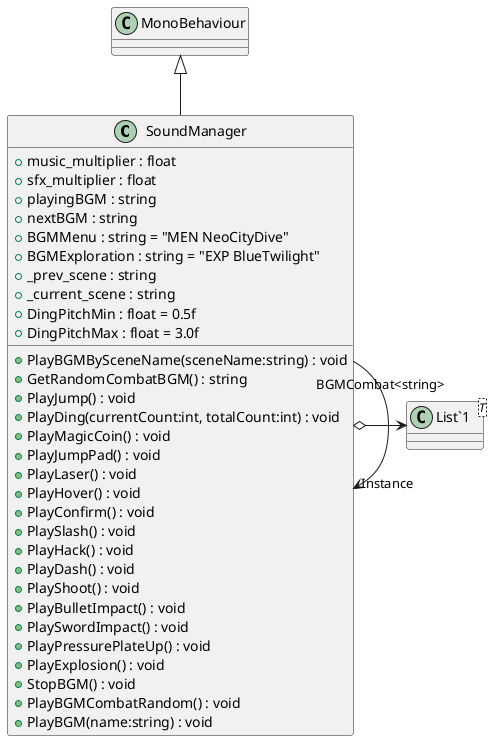 @startuml
class SoundManager {
    + music_multiplier : float
    + sfx_multiplier : float
    + playingBGM : string
    + nextBGM : string
    + BGMMenu : string = "MEN NeoCityDive"
    + BGMExploration : string = "EXP BlueTwilight"
    + _prev_scene : string
    + _current_scene : string
    + DingPitchMin : float = 0.5f
    + DingPitchMax : float = 3.0f
    + PlayBGMBySceneName(sceneName:string) : void
    + GetRandomCombatBGM() : string
    + PlayJump() : void
    + PlayDing(currentCount:int, totalCount:int) : void
    + PlayMagicCoin() : void
    + PlayJumpPad() : void
    + PlayLaser() : void
    + PlayHover() : void
    + PlayConfirm() : void
    + PlaySlash() : void
    + PlayHack() : void
    + PlayDash() : void
    + PlayShoot() : void
    + PlayBulletImpact() : void
    + PlaySwordImpact() : void
    + PlayPressurePlateUp() : void
    + PlayExplosion() : void
    + StopBGM() : void
    + PlayBGMCombatRandom() : void
    + PlayBGM(name:string) : void
}
class "List`1"<T> {
}
MonoBehaviour <|-- SoundManager
SoundManager --> "Instance" SoundManager
SoundManager o-> "BGMCombat<string>" "List`1"
@enduml
